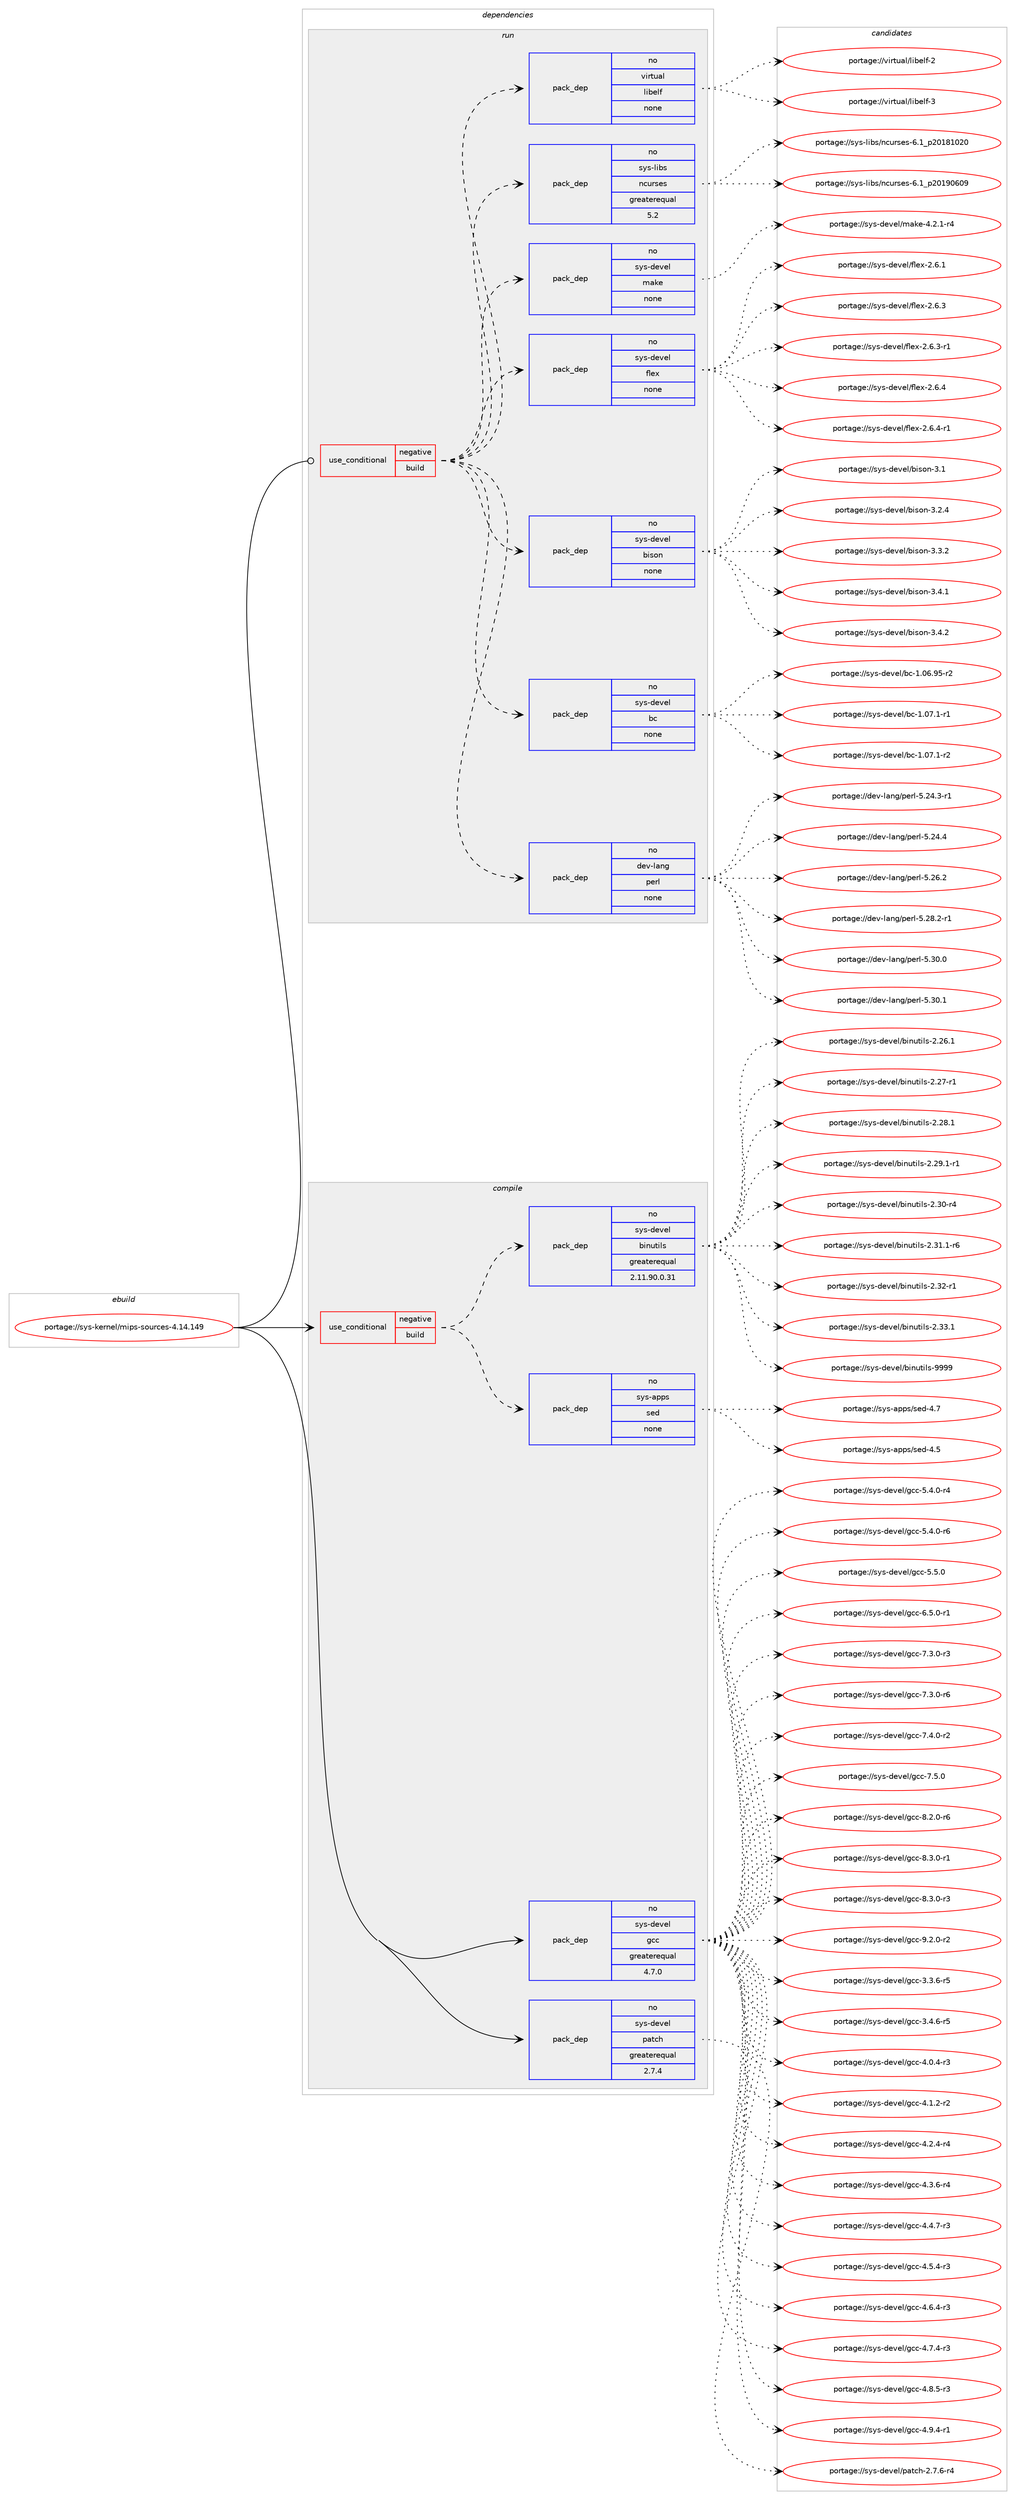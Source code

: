 digraph prolog {

# *************
# Graph options
# *************

newrank=true;
concentrate=true;
compound=true;
graph [rankdir=LR,fontname=Helvetica,fontsize=10,ranksep=1.5];#, ranksep=2.5, nodesep=0.2];
edge  [arrowhead=vee];
node  [fontname=Helvetica,fontsize=10];

# **********
# The ebuild
# **********

subgraph cluster_leftcol {
color=gray;
rank=same;
label=<<i>ebuild</i>>;
id [label="portage://sys-kernel/mips-sources-4.14.149", color=red, width=4, href="../sys-kernel/mips-sources-4.14.149.svg"];
}

# ****************
# The dependencies
# ****************

subgraph cluster_midcol {
color=gray;
label=<<i>dependencies</i>>;
subgraph cluster_compile {
fillcolor="#eeeeee";
style=filled;
label=<<i>compile</i>>;
subgraph cond103723 {
dependency429148 [label=<<TABLE BORDER="0" CELLBORDER="1" CELLSPACING="0" CELLPADDING="4"><TR><TD ROWSPAN="3" CELLPADDING="10">use_conditional</TD></TR><TR><TD>negative</TD></TR><TR><TD>build</TD></TR></TABLE>>, shape=none, color=red];
subgraph pack318236 {
dependency429149 [label=<<TABLE BORDER="0" CELLBORDER="1" CELLSPACING="0" CELLPADDING="4" WIDTH="220"><TR><TD ROWSPAN="6" CELLPADDING="30">pack_dep</TD></TR><TR><TD WIDTH="110">no</TD></TR><TR><TD>sys-apps</TD></TR><TR><TD>sed</TD></TR><TR><TD>none</TD></TR><TR><TD></TD></TR></TABLE>>, shape=none, color=blue];
}
dependency429148:e -> dependency429149:w [weight=20,style="dashed",arrowhead="vee"];
subgraph pack318237 {
dependency429150 [label=<<TABLE BORDER="0" CELLBORDER="1" CELLSPACING="0" CELLPADDING="4" WIDTH="220"><TR><TD ROWSPAN="6" CELLPADDING="30">pack_dep</TD></TR><TR><TD WIDTH="110">no</TD></TR><TR><TD>sys-devel</TD></TR><TR><TD>binutils</TD></TR><TR><TD>greaterequal</TD></TR><TR><TD>2.11.90.0.31</TD></TR></TABLE>>, shape=none, color=blue];
}
dependency429148:e -> dependency429150:w [weight=20,style="dashed",arrowhead="vee"];
}
id:e -> dependency429148:w [weight=20,style="solid",arrowhead="vee"];
subgraph pack318238 {
dependency429151 [label=<<TABLE BORDER="0" CELLBORDER="1" CELLSPACING="0" CELLPADDING="4" WIDTH="220"><TR><TD ROWSPAN="6" CELLPADDING="30">pack_dep</TD></TR><TR><TD WIDTH="110">no</TD></TR><TR><TD>sys-devel</TD></TR><TR><TD>gcc</TD></TR><TR><TD>greaterequal</TD></TR><TR><TD>4.7.0</TD></TR></TABLE>>, shape=none, color=blue];
}
id:e -> dependency429151:w [weight=20,style="solid",arrowhead="vee"];
subgraph pack318239 {
dependency429152 [label=<<TABLE BORDER="0" CELLBORDER="1" CELLSPACING="0" CELLPADDING="4" WIDTH="220"><TR><TD ROWSPAN="6" CELLPADDING="30">pack_dep</TD></TR><TR><TD WIDTH="110">no</TD></TR><TR><TD>sys-devel</TD></TR><TR><TD>patch</TD></TR><TR><TD>greaterequal</TD></TR><TR><TD>2.7.4</TD></TR></TABLE>>, shape=none, color=blue];
}
id:e -> dependency429152:w [weight=20,style="solid",arrowhead="vee"];
}
subgraph cluster_compileandrun {
fillcolor="#eeeeee";
style=filled;
label=<<i>compile and run</i>>;
}
subgraph cluster_run {
fillcolor="#eeeeee";
style=filled;
label=<<i>run</i>>;
subgraph cond103724 {
dependency429153 [label=<<TABLE BORDER="0" CELLBORDER="1" CELLSPACING="0" CELLPADDING="4"><TR><TD ROWSPAN="3" CELLPADDING="10">use_conditional</TD></TR><TR><TD>negative</TD></TR><TR><TD>build</TD></TR></TABLE>>, shape=none, color=red];
subgraph pack318240 {
dependency429154 [label=<<TABLE BORDER="0" CELLBORDER="1" CELLSPACING="0" CELLPADDING="4" WIDTH="220"><TR><TD ROWSPAN="6" CELLPADDING="30">pack_dep</TD></TR><TR><TD WIDTH="110">no</TD></TR><TR><TD>dev-lang</TD></TR><TR><TD>perl</TD></TR><TR><TD>none</TD></TR><TR><TD></TD></TR></TABLE>>, shape=none, color=blue];
}
dependency429153:e -> dependency429154:w [weight=20,style="dashed",arrowhead="vee"];
subgraph pack318241 {
dependency429155 [label=<<TABLE BORDER="0" CELLBORDER="1" CELLSPACING="0" CELLPADDING="4" WIDTH="220"><TR><TD ROWSPAN="6" CELLPADDING="30">pack_dep</TD></TR><TR><TD WIDTH="110">no</TD></TR><TR><TD>sys-devel</TD></TR><TR><TD>bc</TD></TR><TR><TD>none</TD></TR><TR><TD></TD></TR></TABLE>>, shape=none, color=blue];
}
dependency429153:e -> dependency429155:w [weight=20,style="dashed",arrowhead="vee"];
subgraph pack318242 {
dependency429156 [label=<<TABLE BORDER="0" CELLBORDER="1" CELLSPACING="0" CELLPADDING="4" WIDTH="220"><TR><TD ROWSPAN="6" CELLPADDING="30">pack_dep</TD></TR><TR><TD WIDTH="110">no</TD></TR><TR><TD>sys-devel</TD></TR><TR><TD>bison</TD></TR><TR><TD>none</TD></TR><TR><TD></TD></TR></TABLE>>, shape=none, color=blue];
}
dependency429153:e -> dependency429156:w [weight=20,style="dashed",arrowhead="vee"];
subgraph pack318243 {
dependency429157 [label=<<TABLE BORDER="0" CELLBORDER="1" CELLSPACING="0" CELLPADDING="4" WIDTH="220"><TR><TD ROWSPAN="6" CELLPADDING="30">pack_dep</TD></TR><TR><TD WIDTH="110">no</TD></TR><TR><TD>sys-devel</TD></TR><TR><TD>flex</TD></TR><TR><TD>none</TD></TR><TR><TD></TD></TR></TABLE>>, shape=none, color=blue];
}
dependency429153:e -> dependency429157:w [weight=20,style="dashed",arrowhead="vee"];
subgraph pack318244 {
dependency429158 [label=<<TABLE BORDER="0" CELLBORDER="1" CELLSPACING="0" CELLPADDING="4" WIDTH="220"><TR><TD ROWSPAN="6" CELLPADDING="30">pack_dep</TD></TR><TR><TD WIDTH="110">no</TD></TR><TR><TD>sys-devel</TD></TR><TR><TD>make</TD></TR><TR><TD>none</TD></TR><TR><TD></TD></TR></TABLE>>, shape=none, color=blue];
}
dependency429153:e -> dependency429158:w [weight=20,style="dashed",arrowhead="vee"];
subgraph pack318245 {
dependency429159 [label=<<TABLE BORDER="0" CELLBORDER="1" CELLSPACING="0" CELLPADDING="4" WIDTH="220"><TR><TD ROWSPAN="6" CELLPADDING="30">pack_dep</TD></TR><TR><TD WIDTH="110">no</TD></TR><TR><TD>sys-libs</TD></TR><TR><TD>ncurses</TD></TR><TR><TD>greaterequal</TD></TR><TR><TD>5.2</TD></TR></TABLE>>, shape=none, color=blue];
}
dependency429153:e -> dependency429159:w [weight=20,style="dashed",arrowhead="vee"];
subgraph pack318246 {
dependency429160 [label=<<TABLE BORDER="0" CELLBORDER="1" CELLSPACING="0" CELLPADDING="4" WIDTH="220"><TR><TD ROWSPAN="6" CELLPADDING="30">pack_dep</TD></TR><TR><TD WIDTH="110">no</TD></TR><TR><TD>virtual</TD></TR><TR><TD>libelf</TD></TR><TR><TD>none</TD></TR><TR><TD></TD></TR></TABLE>>, shape=none, color=blue];
}
dependency429153:e -> dependency429160:w [weight=20,style="dashed",arrowhead="vee"];
}
id:e -> dependency429153:w [weight=20,style="solid",arrowhead="odot"];
}
}

# **************
# The candidates
# **************

subgraph cluster_choices {
rank=same;
color=gray;
label=<<i>candidates</i>>;

subgraph choice318236 {
color=black;
nodesep=1;
choiceportage11512111545971121121154711510110045524653 [label="portage://sys-apps/sed-4.5", color=red, width=4,href="../sys-apps/sed-4.5.svg"];
choiceportage11512111545971121121154711510110045524655 [label="portage://sys-apps/sed-4.7", color=red, width=4,href="../sys-apps/sed-4.7.svg"];
dependency429149:e -> choiceportage11512111545971121121154711510110045524653:w [style=dotted,weight="100"];
dependency429149:e -> choiceportage11512111545971121121154711510110045524655:w [style=dotted,weight="100"];
}
subgraph choice318237 {
color=black;
nodesep=1;
choiceportage11512111545100101118101108479810511011711610510811545504650544649 [label="portage://sys-devel/binutils-2.26.1", color=red, width=4,href="../sys-devel/binutils-2.26.1.svg"];
choiceportage11512111545100101118101108479810511011711610510811545504650554511449 [label="portage://sys-devel/binutils-2.27-r1", color=red, width=4,href="../sys-devel/binutils-2.27-r1.svg"];
choiceportage11512111545100101118101108479810511011711610510811545504650564649 [label="portage://sys-devel/binutils-2.28.1", color=red, width=4,href="../sys-devel/binutils-2.28.1.svg"];
choiceportage115121115451001011181011084798105110117116105108115455046505746494511449 [label="portage://sys-devel/binutils-2.29.1-r1", color=red, width=4,href="../sys-devel/binutils-2.29.1-r1.svg"];
choiceportage11512111545100101118101108479810511011711610510811545504651484511452 [label="portage://sys-devel/binutils-2.30-r4", color=red, width=4,href="../sys-devel/binutils-2.30-r4.svg"];
choiceportage115121115451001011181011084798105110117116105108115455046514946494511454 [label="portage://sys-devel/binutils-2.31.1-r6", color=red, width=4,href="../sys-devel/binutils-2.31.1-r6.svg"];
choiceportage11512111545100101118101108479810511011711610510811545504651504511449 [label="portage://sys-devel/binutils-2.32-r1", color=red, width=4,href="../sys-devel/binutils-2.32-r1.svg"];
choiceportage11512111545100101118101108479810511011711610510811545504651514649 [label="portage://sys-devel/binutils-2.33.1", color=red, width=4,href="../sys-devel/binutils-2.33.1.svg"];
choiceportage1151211154510010111810110847981051101171161051081154557575757 [label="portage://sys-devel/binutils-9999", color=red, width=4,href="../sys-devel/binutils-9999.svg"];
dependency429150:e -> choiceportage11512111545100101118101108479810511011711610510811545504650544649:w [style=dotted,weight="100"];
dependency429150:e -> choiceportage11512111545100101118101108479810511011711610510811545504650554511449:w [style=dotted,weight="100"];
dependency429150:e -> choiceportage11512111545100101118101108479810511011711610510811545504650564649:w [style=dotted,weight="100"];
dependency429150:e -> choiceportage115121115451001011181011084798105110117116105108115455046505746494511449:w [style=dotted,weight="100"];
dependency429150:e -> choiceportage11512111545100101118101108479810511011711610510811545504651484511452:w [style=dotted,weight="100"];
dependency429150:e -> choiceportage115121115451001011181011084798105110117116105108115455046514946494511454:w [style=dotted,weight="100"];
dependency429150:e -> choiceportage11512111545100101118101108479810511011711610510811545504651504511449:w [style=dotted,weight="100"];
dependency429150:e -> choiceportage11512111545100101118101108479810511011711610510811545504651514649:w [style=dotted,weight="100"];
dependency429150:e -> choiceportage1151211154510010111810110847981051101171161051081154557575757:w [style=dotted,weight="100"];
}
subgraph choice318238 {
color=black;
nodesep=1;
choiceportage115121115451001011181011084710399994551465146544511453 [label="portage://sys-devel/gcc-3.3.6-r5", color=red, width=4,href="../sys-devel/gcc-3.3.6-r5.svg"];
choiceportage115121115451001011181011084710399994551465246544511453 [label="portage://sys-devel/gcc-3.4.6-r5", color=red, width=4,href="../sys-devel/gcc-3.4.6-r5.svg"];
choiceportage115121115451001011181011084710399994552464846524511451 [label="portage://sys-devel/gcc-4.0.4-r3", color=red, width=4,href="../sys-devel/gcc-4.0.4-r3.svg"];
choiceportage115121115451001011181011084710399994552464946504511450 [label="portage://sys-devel/gcc-4.1.2-r2", color=red, width=4,href="../sys-devel/gcc-4.1.2-r2.svg"];
choiceportage115121115451001011181011084710399994552465046524511452 [label="portage://sys-devel/gcc-4.2.4-r4", color=red, width=4,href="../sys-devel/gcc-4.2.4-r4.svg"];
choiceportage115121115451001011181011084710399994552465146544511452 [label="portage://sys-devel/gcc-4.3.6-r4", color=red, width=4,href="../sys-devel/gcc-4.3.6-r4.svg"];
choiceportage115121115451001011181011084710399994552465246554511451 [label="portage://sys-devel/gcc-4.4.7-r3", color=red, width=4,href="../sys-devel/gcc-4.4.7-r3.svg"];
choiceportage115121115451001011181011084710399994552465346524511451 [label="portage://sys-devel/gcc-4.5.4-r3", color=red, width=4,href="../sys-devel/gcc-4.5.4-r3.svg"];
choiceportage115121115451001011181011084710399994552465446524511451 [label="portage://sys-devel/gcc-4.6.4-r3", color=red, width=4,href="../sys-devel/gcc-4.6.4-r3.svg"];
choiceportage115121115451001011181011084710399994552465546524511451 [label="portage://sys-devel/gcc-4.7.4-r3", color=red, width=4,href="../sys-devel/gcc-4.7.4-r3.svg"];
choiceportage115121115451001011181011084710399994552465646534511451 [label="portage://sys-devel/gcc-4.8.5-r3", color=red, width=4,href="../sys-devel/gcc-4.8.5-r3.svg"];
choiceportage115121115451001011181011084710399994552465746524511449 [label="portage://sys-devel/gcc-4.9.4-r1", color=red, width=4,href="../sys-devel/gcc-4.9.4-r1.svg"];
choiceportage115121115451001011181011084710399994553465246484511452 [label="portage://sys-devel/gcc-5.4.0-r4", color=red, width=4,href="../sys-devel/gcc-5.4.0-r4.svg"];
choiceportage115121115451001011181011084710399994553465246484511454 [label="portage://sys-devel/gcc-5.4.0-r6", color=red, width=4,href="../sys-devel/gcc-5.4.0-r6.svg"];
choiceportage11512111545100101118101108471039999455346534648 [label="portage://sys-devel/gcc-5.5.0", color=red, width=4,href="../sys-devel/gcc-5.5.0.svg"];
choiceportage115121115451001011181011084710399994554465346484511449 [label="portage://sys-devel/gcc-6.5.0-r1", color=red, width=4,href="../sys-devel/gcc-6.5.0-r1.svg"];
choiceportage115121115451001011181011084710399994555465146484511451 [label="portage://sys-devel/gcc-7.3.0-r3", color=red, width=4,href="../sys-devel/gcc-7.3.0-r3.svg"];
choiceportage115121115451001011181011084710399994555465146484511454 [label="portage://sys-devel/gcc-7.3.0-r6", color=red, width=4,href="../sys-devel/gcc-7.3.0-r6.svg"];
choiceportage115121115451001011181011084710399994555465246484511450 [label="portage://sys-devel/gcc-7.4.0-r2", color=red, width=4,href="../sys-devel/gcc-7.4.0-r2.svg"];
choiceportage11512111545100101118101108471039999455546534648 [label="portage://sys-devel/gcc-7.5.0", color=red, width=4,href="../sys-devel/gcc-7.5.0.svg"];
choiceportage115121115451001011181011084710399994556465046484511454 [label="portage://sys-devel/gcc-8.2.0-r6", color=red, width=4,href="../sys-devel/gcc-8.2.0-r6.svg"];
choiceportage115121115451001011181011084710399994556465146484511449 [label="portage://sys-devel/gcc-8.3.0-r1", color=red, width=4,href="../sys-devel/gcc-8.3.0-r1.svg"];
choiceportage115121115451001011181011084710399994556465146484511451 [label="portage://sys-devel/gcc-8.3.0-r3", color=red, width=4,href="../sys-devel/gcc-8.3.0-r3.svg"];
choiceportage115121115451001011181011084710399994557465046484511450 [label="portage://sys-devel/gcc-9.2.0-r2", color=red, width=4,href="../sys-devel/gcc-9.2.0-r2.svg"];
dependency429151:e -> choiceportage115121115451001011181011084710399994551465146544511453:w [style=dotted,weight="100"];
dependency429151:e -> choiceportage115121115451001011181011084710399994551465246544511453:w [style=dotted,weight="100"];
dependency429151:e -> choiceportage115121115451001011181011084710399994552464846524511451:w [style=dotted,weight="100"];
dependency429151:e -> choiceportage115121115451001011181011084710399994552464946504511450:w [style=dotted,weight="100"];
dependency429151:e -> choiceportage115121115451001011181011084710399994552465046524511452:w [style=dotted,weight="100"];
dependency429151:e -> choiceportage115121115451001011181011084710399994552465146544511452:w [style=dotted,weight="100"];
dependency429151:e -> choiceportage115121115451001011181011084710399994552465246554511451:w [style=dotted,weight="100"];
dependency429151:e -> choiceportage115121115451001011181011084710399994552465346524511451:w [style=dotted,weight="100"];
dependency429151:e -> choiceportage115121115451001011181011084710399994552465446524511451:w [style=dotted,weight="100"];
dependency429151:e -> choiceportage115121115451001011181011084710399994552465546524511451:w [style=dotted,weight="100"];
dependency429151:e -> choiceportage115121115451001011181011084710399994552465646534511451:w [style=dotted,weight="100"];
dependency429151:e -> choiceportage115121115451001011181011084710399994552465746524511449:w [style=dotted,weight="100"];
dependency429151:e -> choiceportage115121115451001011181011084710399994553465246484511452:w [style=dotted,weight="100"];
dependency429151:e -> choiceportage115121115451001011181011084710399994553465246484511454:w [style=dotted,weight="100"];
dependency429151:e -> choiceportage11512111545100101118101108471039999455346534648:w [style=dotted,weight="100"];
dependency429151:e -> choiceportage115121115451001011181011084710399994554465346484511449:w [style=dotted,weight="100"];
dependency429151:e -> choiceportage115121115451001011181011084710399994555465146484511451:w [style=dotted,weight="100"];
dependency429151:e -> choiceportage115121115451001011181011084710399994555465146484511454:w [style=dotted,weight="100"];
dependency429151:e -> choiceportage115121115451001011181011084710399994555465246484511450:w [style=dotted,weight="100"];
dependency429151:e -> choiceportage11512111545100101118101108471039999455546534648:w [style=dotted,weight="100"];
dependency429151:e -> choiceportage115121115451001011181011084710399994556465046484511454:w [style=dotted,weight="100"];
dependency429151:e -> choiceportage115121115451001011181011084710399994556465146484511449:w [style=dotted,weight="100"];
dependency429151:e -> choiceportage115121115451001011181011084710399994556465146484511451:w [style=dotted,weight="100"];
dependency429151:e -> choiceportage115121115451001011181011084710399994557465046484511450:w [style=dotted,weight="100"];
}
subgraph choice318239 {
color=black;
nodesep=1;
choiceportage115121115451001011181011084711297116991044550465546544511452 [label="portage://sys-devel/patch-2.7.6-r4", color=red, width=4,href="../sys-devel/patch-2.7.6-r4.svg"];
dependency429152:e -> choiceportage115121115451001011181011084711297116991044550465546544511452:w [style=dotted,weight="100"];
}
subgraph choice318240 {
color=black;
nodesep=1;
choiceportage100101118451089711010347112101114108455346505246514511449 [label="portage://dev-lang/perl-5.24.3-r1", color=red, width=4,href="../dev-lang/perl-5.24.3-r1.svg"];
choiceportage10010111845108971101034711210111410845534650524652 [label="portage://dev-lang/perl-5.24.4", color=red, width=4,href="../dev-lang/perl-5.24.4.svg"];
choiceportage10010111845108971101034711210111410845534650544650 [label="portage://dev-lang/perl-5.26.2", color=red, width=4,href="../dev-lang/perl-5.26.2.svg"];
choiceportage100101118451089711010347112101114108455346505646504511449 [label="portage://dev-lang/perl-5.28.2-r1", color=red, width=4,href="../dev-lang/perl-5.28.2-r1.svg"];
choiceportage10010111845108971101034711210111410845534651484648 [label="portage://dev-lang/perl-5.30.0", color=red, width=4,href="../dev-lang/perl-5.30.0.svg"];
choiceportage10010111845108971101034711210111410845534651484649 [label="portage://dev-lang/perl-5.30.1", color=red, width=4,href="../dev-lang/perl-5.30.1.svg"];
dependency429154:e -> choiceportage100101118451089711010347112101114108455346505246514511449:w [style=dotted,weight="100"];
dependency429154:e -> choiceportage10010111845108971101034711210111410845534650524652:w [style=dotted,weight="100"];
dependency429154:e -> choiceportage10010111845108971101034711210111410845534650544650:w [style=dotted,weight="100"];
dependency429154:e -> choiceportage100101118451089711010347112101114108455346505646504511449:w [style=dotted,weight="100"];
dependency429154:e -> choiceportage10010111845108971101034711210111410845534651484648:w [style=dotted,weight="100"];
dependency429154:e -> choiceportage10010111845108971101034711210111410845534651484649:w [style=dotted,weight="100"];
}
subgraph choice318241 {
color=black;
nodesep=1;
choiceportage1151211154510010111810110847989945494648544657534511450 [label="portage://sys-devel/bc-1.06.95-r2", color=red, width=4,href="../sys-devel/bc-1.06.95-r2.svg"];
choiceportage11512111545100101118101108479899454946485546494511449 [label="portage://sys-devel/bc-1.07.1-r1", color=red, width=4,href="../sys-devel/bc-1.07.1-r1.svg"];
choiceportage11512111545100101118101108479899454946485546494511450 [label="portage://sys-devel/bc-1.07.1-r2", color=red, width=4,href="../sys-devel/bc-1.07.1-r2.svg"];
dependency429155:e -> choiceportage1151211154510010111810110847989945494648544657534511450:w [style=dotted,weight="100"];
dependency429155:e -> choiceportage11512111545100101118101108479899454946485546494511449:w [style=dotted,weight="100"];
dependency429155:e -> choiceportage11512111545100101118101108479899454946485546494511450:w [style=dotted,weight="100"];
}
subgraph choice318242 {
color=black;
nodesep=1;
choiceportage11512111545100101118101108479810511511111045514649 [label="portage://sys-devel/bison-3.1", color=red, width=4,href="../sys-devel/bison-3.1.svg"];
choiceportage115121115451001011181011084798105115111110455146504652 [label="portage://sys-devel/bison-3.2.4", color=red, width=4,href="../sys-devel/bison-3.2.4.svg"];
choiceportage115121115451001011181011084798105115111110455146514650 [label="portage://sys-devel/bison-3.3.2", color=red, width=4,href="../sys-devel/bison-3.3.2.svg"];
choiceportage115121115451001011181011084798105115111110455146524649 [label="portage://sys-devel/bison-3.4.1", color=red, width=4,href="../sys-devel/bison-3.4.1.svg"];
choiceportage115121115451001011181011084798105115111110455146524650 [label="portage://sys-devel/bison-3.4.2", color=red, width=4,href="../sys-devel/bison-3.4.2.svg"];
dependency429156:e -> choiceportage11512111545100101118101108479810511511111045514649:w [style=dotted,weight="100"];
dependency429156:e -> choiceportage115121115451001011181011084798105115111110455146504652:w [style=dotted,weight="100"];
dependency429156:e -> choiceportage115121115451001011181011084798105115111110455146514650:w [style=dotted,weight="100"];
dependency429156:e -> choiceportage115121115451001011181011084798105115111110455146524649:w [style=dotted,weight="100"];
dependency429156:e -> choiceportage115121115451001011181011084798105115111110455146524650:w [style=dotted,weight="100"];
}
subgraph choice318243 {
color=black;
nodesep=1;
choiceportage1151211154510010111810110847102108101120455046544649 [label="portage://sys-devel/flex-2.6.1", color=red, width=4,href="../sys-devel/flex-2.6.1.svg"];
choiceportage1151211154510010111810110847102108101120455046544651 [label="portage://sys-devel/flex-2.6.3", color=red, width=4,href="../sys-devel/flex-2.6.3.svg"];
choiceportage11512111545100101118101108471021081011204550465446514511449 [label="portage://sys-devel/flex-2.6.3-r1", color=red, width=4,href="../sys-devel/flex-2.6.3-r1.svg"];
choiceportage1151211154510010111810110847102108101120455046544652 [label="portage://sys-devel/flex-2.6.4", color=red, width=4,href="../sys-devel/flex-2.6.4.svg"];
choiceportage11512111545100101118101108471021081011204550465446524511449 [label="portage://sys-devel/flex-2.6.4-r1", color=red, width=4,href="../sys-devel/flex-2.6.4-r1.svg"];
dependency429157:e -> choiceportage1151211154510010111810110847102108101120455046544649:w [style=dotted,weight="100"];
dependency429157:e -> choiceportage1151211154510010111810110847102108101120455046544651:w [style=dotted,weight="100"];
dependency429157:e -> choiceportage11512111545100101118101108471021081011204550465446514511449:w [style=dotted,weight="100"];
dependency429157:e -> choiceportage1151211154510010111810110847102108101120455046544652:w [style=dotted,weight="100"];
dependency429157:e -> choiceportage11512111545100101118101108471021081011204550465446524511449:w [style=dotted,weight="100"];
}
subgraph choice318244 {
color=black;
nodesep=1;
choiceportage1151211154510010111810110847109971071014552465046494511452 [label="portage://sys-devel/make-4.2.1-r4", color=red, width=4,href="../sys-devel/make-4.2.1-r4.svg"];
dependency429158:e -> choiceportage1151211154510010111810110847109971071014552465046494511452:w [style=dotted,weight="100"];
}
subgraph choice318245 {
color=black;
nodesep=1;
choiceportage1151211154510810598115471109911711411510111545544649951125048495649485048 [label="portage://sys-libs/ncurses-6.1_p20181020", color=red, width=4,href="../sys-libs/ncurses-6.1_p20181020.svg"];
choiceportage1151211154510810598115471109911711411510111545544649951125048495748544857 [label="portage://sys-libs/ncurses-6.1_p20190609", color=red, width=4,href="../sys-libs/ncurses-6.1_p20190609.svg"];
dependency429159:e -> choiceportage1151211154510810598115471109911711411510111545544649951125048495649485048:w [style=dotted,weight="100"];
dependency429159:e -> choiceportage1151211154510810598115471109911711411510111545544649951125048495748544857:w [style=dotted,weight="100"];
}
subgraph choice318246 {
color=black;
nodesep=1;
choiceportage1181051141161179710847108105981011081024550 [label="portage://virtual/libelf-2", color=red, width=4,href="../virtual/libelf-2.svg"];
choiceportage1181051141161179710847108105981011081024551 [label="portage://virtual/libelf-3", color=red, width=4,href="../virtual/libelf-3.svg"];
dependency429160:e -> choiceportage1181051141161179710847108105981011081024550:w [style=dotted,weight="100"];
dependency429160:e -> choiceportage1181051141161179710847108105981011081024551:w [style=dotted,weight="100"];
}
}

}
